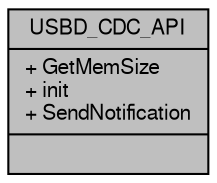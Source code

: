 digraph "USBD_CDC_API"
{
  edge [fontname="FreeSans",fontsize="10",labelfontname="FreeSans",labelfontsize="10"];
  node [fontname="FreeSans",fontsize="10",shape=record];
  Node1 [label="{USBD_CDC_API\n|+ GetMemSize\l+ init\l+ SendNotification\l|}",height=0.2,width=0.4,color="black", fillcolor="grey75", style="filled", fontcolor="black"];
}
